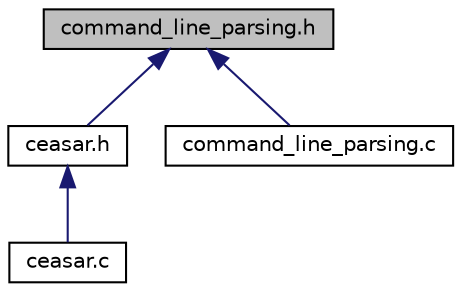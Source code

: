 digraph "command_line_parsing.h"
{
 // INTERACTIVE_SVG=YES
 // LATEX_PDF_SIZE
  edge [fontname="Helvetica",fontsize="10",labelfontname="Helvetica",labelfontsize="10"];
  node [fontname="Helvetica",fontsize="10",shape=record];
  Node1 [label="command_line_parsing.h",height=0.2,width=0.4,color="black", fillcolor="grey75", style="filled", fontcolor="black",tooltip=" "];
  Node1 -> Node2 [dir="back",color="midnightblue",fontsize="10",style="solid",fontname="Helvetica"];
  Node2 [label="ceasar.h",height=0.2,width=0.4,color="black", fillcolor="white", style="filled",URL="$ceasar_8h.html",tooltip=" "];
  Node2 -> Node3 [dir="back",color="midnightblue",fontsize="10",style="solid",fontname="Helvetica"];
  Node3 [label="ceasar.c",height=0.2,width=0.4,color="black", fillcolor="white", style="filled",URL="$ceasar_8c.html",tooltip=" "];
  Node1 -> Node4 [dir="back",color="midnightblue",fontsize="10",style="solid",fontname="Helvetica"];
  Node4 [label="command_line_parsing.c",height=0.2,width=0.4,color="black", fillcolor="white", style="filled",URL="$command__line__parsing_8c.html",tooltip=" "];
}
